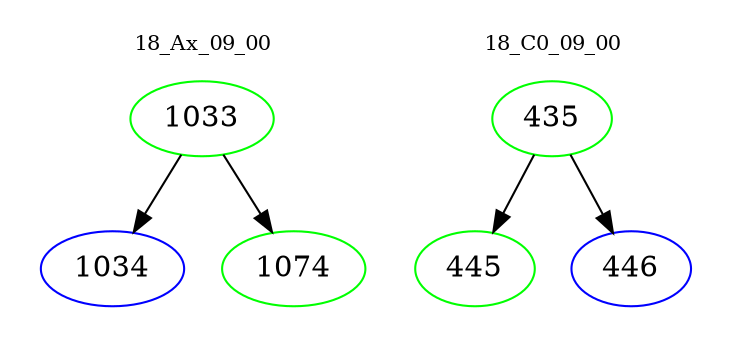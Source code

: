 digraph{
subgraph cluster_0 {
color = white
label = "18_Ax_09_00";
fontsize=10;
T0_1033 [label="1033", color="green"]
T0_1033 -> T0_1034 [color="black"]
T0_1034 [label="1034", color="blue"]
T0_1033 -> T0_1074 [color="black"]
T0_1074 [label="1074", color="green"]
}
subgraph cluster_1 {
color = white
label = "18_C0_09_00";
fontsize=10;
T1_435 [label="435", color="green"]
T1_435 -> T1_445 [color="black"]
T1_445 [label="445", color="green"]
T1_435 -> T1_446 [color="black"]
T1_446 [label="446", color="blue"]
}
}
